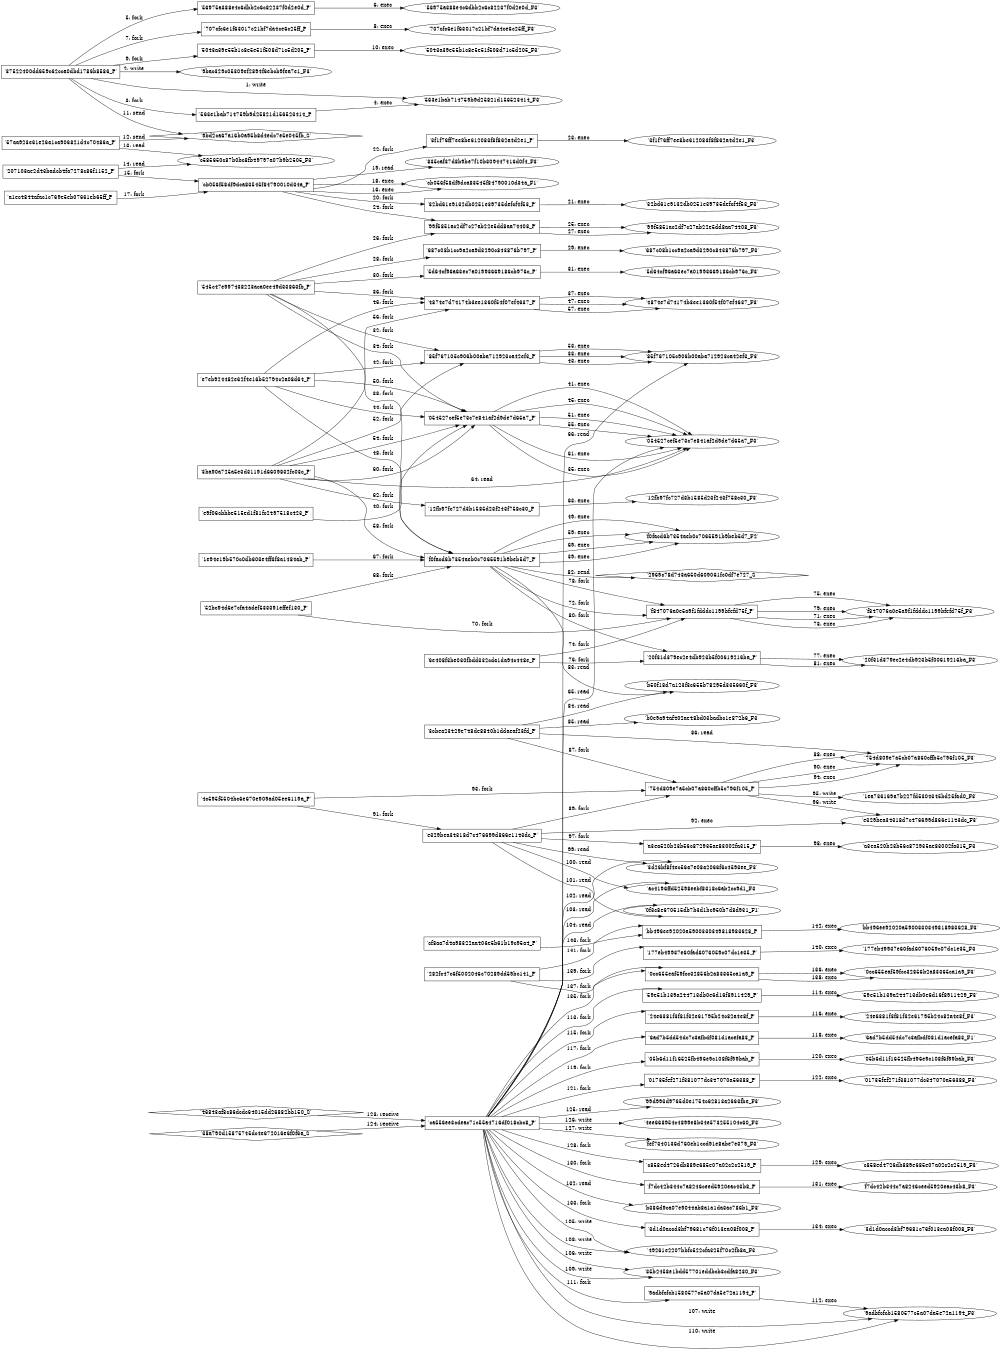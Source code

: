 digraph "D:\Learning\Paper\apt\基于CTI的攻击预警\Dataset\攻击图\ASGfromALLCTI\Invisible resource thieves The increasing threat of cryptocurrency miners.dot" {
rankdir="LR"
size="9"
fixedsize="false"
splines="true"
nodesep=0.3
ranksep=0
fontsize=10
overlap="scalexy"
engine= "neato"
	"'563e1bab714759b9d25821d156523414_F3'" [node_type=file shape=ellipse]
	"'37522400dd659c62cca0dbd1786b8586_P'" [node_type=Process shape=box]
	"'37522400dd659c62cca0dbd1786b8586_P'" -> "'563e1bab714759b9d25821d156523414_F3'" [label="1: write"]
	"'9bac329c05309ef2894f6ebcb9fea7e1_F3'" [node_type=file shape=ellipse]
	"'37522400dd659c62cca0dbd1786b8586_P'" [node_type=Process shape=box]
	"'37522400dd659c62cca0dbd1786b8586_P'" -> "'9bac329c05309ef2894f6ebcb9fea7e1_F3'" [label="2: write"]
	"'37522400dd659c62cca0dbd1786b8586_P'" [node_type=Process shape=box]
	"'563e1bab714759b9d25821d156523414_P'" [node_type=Process shape=box]
	"'37522400dd659c62cca0dbd1786b8586_P'" -> "'563e1bab714759b9d25821d156523414_P'" [label="3: fork"]
	"'563e1bab714759b9d25821d156523414_P'" [node_type=Process shape=box]
	"'563e1bab714759b9d25821d156523414_F3'" [node_type=File shape=ellipse]
	"'563e1bab714759b9d25821d156523414_P'" -> "'563e1bab714759b9d25821d156523414_F3'" [label="4: exec"]
	"'37522400dd659c62cca0dbd1786b8586_P'" [node_type=Process shape=box]
	"'56975a388e4c6dbb2c6c82237f0d2e0d_P'" [node_type=Process shape=box]
	"'37522400dd659c62cca0dbd1786b8586_P'" -> "'56975a388e4c6dbb2c6c82237f0d2e0d_P'" [label="5: fork"]
	"'56975a388e4c6dbb2c6c82237f0d2e0d_P'" [node_type=Process shape=box]
	"'56975a388e4c6dbb2c6c82237f0d2e0d_F3'" [node_type=File shape=ellipse]
	"'56975a388e4c6dbb2c6c82237f0d2e0d_P'" -> "'56975a388e4c6dbb2c6c82237f0d2e0d_F3'" [label="6: exec"]
	"'37522400dd659c62cca0dbd1786b8586_P'" [node_type=Process shape=box]
	"'707cfc6e1f63017c21bf7da4ce6c25ff_P'" [node_type=Process shape=box]
	"'37522400dd659c62cca0dbd1786b8586_P'" -> "'707cfc6e1f63017c21bf7da4ce6c25ff_P'" [label="7: fork"]
	"'707cfc6e1f63017c21bf7da4ce6c25ff_P'" [node_type=Process shape=box]
	"'707cfc6e1f63017c21bf7da4ce6c25ff_F3'" [node_type=File shape=ellipse]
	"'707cfc6e1f63017c21bf7da4ce6c25ff_P'" -> "'707cfc6e1f63017c21bf7da4ce6c25ff_F3'" [label="8: exec"]
	"'37522400dd659c62cca0dbd1786b8586_P'" [node_type=Process shape=box]
	"'5043a39e55b1c8e5e51f508d71c5d205_P'" [node_type=Process shape=box]
	"'37522400dd659c62cca0dbd1786b8586_P'" -> "'5043a39e55b1c8e5e51f508d71c5d205_P'" [label="9: fork"]
	"'5043a39e55b1c8e5e51f508d71c5d205_P'" [node_type=Process shape=box]
	"'5043a39e55b1c8e5e51f508d71c5d205_F3'" [node_type=File shape=ellipse]
	"'5043a39e55b1c8e5e51f508d71c5d205_P'" -> "'5043a39e55b1c8e5e51f508d71c5d205_F3'" [label="10: exec"]
	"'9bd2ca67a16b0a95b8d4edc7e5e045fb_S'" [node_type=Socket shape=diamond]
	"'37522400dd659c62cca0dbd1786b8586_P'" [node_type=Process shape=box]
	"'37522400dd659c62cca0dbd1786b8586_P'" -> "'9bd2ca67a16b0a95b8d4edc7e5e045fb_S'" [label="11: send"]
	"'9bd2ca67a16b0a95b8d4edc7e5e045fb_S'" [node_type=Socket shape=diamond]
	"'57aa923e61e26a1ca906821d4c70486a_P'" [node_type=Process shape=box]
	"'57aa923e61e26a1ca906821d4c70486a_P'" -> "'9bd2ca67a16b0a95b8d4edc7e5e045fb_S'" [label="12: send"]
	"'c585650c87b0bc8fb49797a07b9b2505_F3'" [node_type=file shape=ellipse]
	"'57aa923e61e26a1ca906821d4c70486a_P'" [node_type=Process shape=box]
	"'57aa923e61e26a1ca906821d4c70486a_P'" -> "'c585650c87b0bc8fb49797a07b9b2505_F3'" [label="13: read"]
	"'c585650c87b0bc8fb49797a07b9b2505_F3'" [node_type=file shape=ellipse]
	"'207103ae2d43badcb4fa7278c86f1152_P'" [node_type=Process shape=box]
	"'207103ae2d43badcb4fa7278c86f1152_P'" -> "'c585650c87b0bc8fb49797a07b9b2505_F3'" [label="14: read"]
	"'207103ae2d43badcb4fa7278c86f1152_P'" [node_type=Process shape=box]
	"'cb056f58df9dca83545f84790010d34a_P'" [node_type=Process shape=box]
	"'207103ae2d43badcb4fa7278c86f1152_P'" -> "'cb056f58df9dca83545f84790010d34a_P'" [label="15: fork"]
	"'cb056f58df9dca83545f84790010d34a_P'" [node_type=Process shape=box]
	"'cb056f58df9dca83545f84790010d34a_F1'" [node_type=File shape=ellipse]
	"'cb056f58df9dca83545f84790010d34a_P'" -> "'cb056f58df9dca83545f84790010d34a_F1'" [label="16: exec"]
	"'a1ec4844afac1c769e5eb07661eb65ff_P'" [node_type=Process shape=box]
	"'cb056f58df9dca83545f84790010d34a_P'" [node_type=Process shape=box]
	"'a1ec4844afac1c769e5eb07661eb65ff_P'" -> "'cb056f58df9dca83545f84790010d34a_P'" [label="17: fork"]
	"'cb056f58df9dca83545f84790010d34a_P'" [node_type=Process shape=box]
	"'cb056f58df9dca83545f84790010d34a_F1'" [node_type=File shape=ellipse]
	"'cb056f58df9dca83545f84790010d34a_P'" -> "'cb056f58df9dca83545f84790010d34a_F1'" [label="18: exec"]
	"'835caf37d8b9be7f10b309447416d0f4_F3'" [node_type=file shape=ellipse]
	"'cb056f58df9dca83545f84790010d34a_P'" [node_type=Process shape=box]
	"'cb056f58df9dca83545f84790010d34a_P'" -> "'835caf37d8b9be7f10b309447416d0f4_F3'" [label="19: read"]
	"'cb056f58df9dca83545f84790010d34a_P'" [node_type=Process shape=box]
	"'32bd61e9132db0251e39735defcf4f53_P'" [node_type=Process shape=box]
	"'cb056f58df9dca83545f84790010d34a_P'" -> "'32bd61e9132db0251e39735defcf4f53_P'" [label="20: fork"]
	"'32bd61e9132db0251e39735defcf4f53_P'" [node_type=Process shape=box]
	"'32bd61e9132db0251e39735defcf4f53_F3'" [node_type=File shape=ellipse]
	"'32bd61e9132db0251e39735defcf4f53_P'" -> "'32bd61e9132db0251e39735defcf4f53_F3'" [label="21: exec"]
	"'cb056f58df9dca83545f84790010d34a_P'" [node_type=Process shape=box]
	"'3f1f76ff7ee8be612083f8f862a4d2e1_P'" [node_type=Process shape=box]
	"'cb056f58df9dca83545f84790010d34a_P'" -> "'3f1f76ff7ee8be612083f8f862a4d2e1_P'" [label="22: fork"]
	"'3f1f76ff7ee8be612083f8f862a4d2e1_P'" [node_type=Process shape=box]
	"'3f1f76ff7ee8be612083f8f862a4d2e1_F3'" [node_type=File shape=ellipse]
	"'3f1f76ff7ee8be612083f8f862a4d2e1_P'" -> "'3f1f76ff7ee8be612083f8f862a4d2e1_F3'" [label="23: exec"]
	"'cb056f58df9dca83545f84790010d34a_P'" [node_type=Process shape=box]
	"'99f5851ac2df7c27ab22e5dd8aa74408_P'" [node_type=Process shape=box]
	"'cb056f58df9dca83545f84790010d34a_P'" -> "'99f5851ac2df7c27ab22e5dd8aa74408_P'" [label="24: fork"]
	"'99f5851ac2df7c27ab22e5dd8aa74408_P'" [node_type=Process shape=box]
	"'99f5851ac2df7c27ab22e5dd8aa74408_F3'" [node_type=File shape=ellipse]
	"'99f5851ac2df7c27ab22e5dd8aa74408_P'" -> "'99f5851ac2df7c27ab22e5dd8aa74408_F3'" [label="25: exec"]
	"'545c47e997438223aca0ee49d33863fb_P'" [node_type=Process shape=box]
	"'99f5851ac2df7c27ab22e5dd8aa74408_P'" [node_type=Process shape=box]
	"'545c47e997438223aca0ee49d33863fb_P'" -> "'99f5851ac2df7c27ab22e5dd8aa74408_P'" [label="26: fork"]
	"'99f5851ac2df7c27ab22e5dd8aa74408_P'" [node_type=Process shape=box]
	"'99f5851ac2df7c27ab22e5dd8aa74408_F3'" [node_type=File shape=ellipse]
	"'99f5851ac2df7c27ab22e5dd8aa74408_P'" -> "'99f5851ac2df7c27ab22e5dd8aa74408_F3'" [label="27: exec"]
	"'545c47e997438223aca0ee49d33863fb_P'" [node_type=Process shape=box]
	"'687c08b1cc9a2ca9d3290c843876b797_P'" [node_type=Process shape=box]
	"'545c47e997438223aca0ee49d33863fb_P'" -> "'687c08b1cc9a2ca9d3290c843876b797_P'" [label="28: fork"]
	"'687c08b1cc9a2ca9d3290c843876b797_P'" [node_type=Process shape=box]
	"'687c08b1cc9a2ca9d3290c843876b797_F3'" [node_type=File shape=ellipse]
	"'687c08b1cc9a2ca9d3290c843876b797_P'" -> "'687c08b1cc9a2ca9d3290c843876b797_F3'" [label="29: exec"]
	"'545c47e997438223aca0ee49d33863fb_P'" [node_type=Process shape=box]
	"'5d64cf96a63ec7a01993669186cb976c_P'" [node_type=Process shape=box]
	"'545c47e997438223aca0ee49d33863fb_P'" -> "'5d64cf96a63ec7a01993669186cb976c_P'" [label="30: fork"]
	"'5d64cf96a63ec7a01993669186cb976c_P'" [node_type=Process shape=box]
	"'5d64cf96a63ec7a01993669186cb976c_F3'" [node_type=File shape=ellipse]
	"'5d64cf96a63ec7a01993669186cb976c_P'" -> "'5d64cf96a63ec7a01993669186cb976c_F3'" [label="31: exec"]
	"'545c47e997438223aca0ee49d33863fb_P'" [node_type=Process shape=box]
	"'85f767105c906b00aba712923ca42ef3_P'" [node_type=Process shape=box]
	"'545c47e997438223aca0ee49d33863fb_P'" -> "'85f767105c906b00aba712923ca42ef3_P'" [label="32: fork"]
	"'85f767105c906b00aba712923ca42ef3_P'" [node_type=Process shape=box]
	"'85f767105c906b00aba712923ca42ef3_F3'" [node_type=File shape=ellipse]
	"'85f767105c906b00aba712923ca42ef3_P'" -> "'85f767105c906b00aba712923ca42ef3_F3'" [label="33: exec"]
	"'545c47e997438223aca0ee49d33863fb_P'" [node_type=Process shape=box]
	"'054527cef5e73c7e841af2d9de7d65a7_P'" [node_type=Process shape=box]
	"'545c47e997438223aca0ee49d33863fb_P'" -> "'054527cef5e73c7e841af2d9de7d65a7_P'" [label="34: fork"]
	"'054527cef5e73c7e841af2d9de7d65a7_P'" [node_type=Process shape=box]
	"'054527cef5e73c7e841af2d9de7d65a7_F3'" [node_type=File shape=ellipse]
	"'054527cef5e73c7e841af2d9de7d65a7_P'" -> "'054527cef5e73c7e841af2d9de7d65a7_F3'" [label="35: exec"]
	"'545c47e997438223aca0ee49d33863fb_P'" [node_type=Process shape=box]
	"'4874e7d74174b3ee1360f54f07ef4637_P'" [node_type=Process shape=box]
	"'545c47e997438223aca0ee49d33863fb_P'" -> "'4874e7d74174b3ee1360f54f07ef4637_P'" [label="36: fork"]
	"'4874e7d74174b3ee1360f54f07ef4637_P'" [node_type=Process shape=box]
	"'4874e7d74174b3ee1360f54f07ef4637_F3'" [node_type=File shape=ellipse]
	"'4874e7d74174b3ee1360f54f07ef4637_P'" -> "'4874e7d74174b3ee1360f54f07ef4637_F3'" [label="37: exec"]
	"'545c47e997438223aca0ee49d33863fb_P'" [node_type=Process shape=box]
	"'f0facd6b7354aeb0c7065591b9beb5d7_P'" [node_type=Process shape=box]
	"'545c47e997438223aca0ee49d33863fb_P'" -> "'f0facd6b7354aeb0c7065591b9beb5d7_P'" [label="38: fork"]
	"'f0facd6b7354aeb0c7065591b9beb5d7_P'" [node_type=Process shape=box]
	"'f0facd6b7354aeb0c7065591b9beb5d7_F2'" [node_type=File shape=ellipse]
	"'f0facd6b7354aeb0c7065591b9beb5d7_P'" -> "'f0facd6b7354aeb0c7065591b9beb5d7_F2'" [label="39: exec"]
	"'e9f06cbbbe515ed1f81fc2497518c423_P'" [node_type=Process shape=box]
	"'054527cef5e73c7e841af2d9de7d65a7_P'" [node_type=Process shape=box]
	"'e9f06cbbbe515ed1f81fc2497518c423_P'" -> "'054527cef5e73c7e841af2d9de7d65a7_P'" [label="40: fork"]
	"'054527cef5e73c7e841af2d9de7d65a7_P'" [node_type=Process shape=box]
	"'054527cef5e73c7e841af2d9de7d65a7_F3'" [node_type=File shape=ellipse]
	"'054527cef5e73c7e841af2d9de7d65a7_P'" -> "'054527cef5e73c7e841af2d9de7d65a7_F3'" [label="41: exec"]
	"'e7eb924482e62f4e16b52794c2a08d64_P'" [node_type=Process shape=box]
	"'85f767105c906b00aba712923ca42ef3_P'" [node_type=Process shape=box]
	"'e7eb924482e62f4e16b52794c2a08d64_P'" -> "'85f767105c906b00aba712923ca42ef3_P'" [label="42: fork"]
	"'85f767105c906b00aba712923ca42ef3_P'" [node_type=Process shape=box]
	"'85f767105c906b00aba712923ca42ef3_F3'" [node_type=File shape=ellipse]
	"'85f767105c906b00aba712923ca42ef3_P'" -> "'85f767105c906b00aba712923ca42ef3_F3'" [label="43: exec"]
	"'e7eb924482e62f4e16b52794c2a08d64_P'" [node_type=Process shape=box]
	"'054527cef5e73c7e841af2d9de7d65a7_P'" [node_type=Process shape=box]
	"'e7eb924482e62f4e16b52794c2a08d64_P'" -> "'054527cef5e73c7e841af2d9de7d65a7_P'" [label="44: fork"]
	"'054527cef5e73c7e841af2d9de7d65a7_P'" [node_type=Process shape=box]
	"'054527cef5e73c7e841af2d9de7d65a7_F3'" [node_type=File shape=ellipse]
	"'054527cef5e73c7e841af2d9de7d65a7_P'" -> "'054527cef5e73c7e841af2d9de7d65a7_F3'" [label="45: exec"]
	"'e7eb924482e62f4e16b52794c2a08d64_P'" [node_type=Process shape=box]
	"'4874e7d74174b3ee1360f54f07ef4637_P'" [node_type=Process shape=box]
	"'e7eb924482e62f4e16b52794c2a08d64_P'" -> "'4874e7d74174b3ee1360f54f07ef4637_P'" [label="46: fork"]
	"'4874e7d74174b3ee1360f54f07ef4637_P'" [node_type=Process shape=box]
	"'4874e7d74174b3ee1360f54f07ef4637_F3'" [node_type=File shape=ellipse]
	"'4874e7d74174b3ee1360f54f07ef4637_P'" -> "'4874e7d74174b3ee1360f54f07ef4637_F3'" [label="47: exec"]
	"'e7eb924482e62f4e16b52794c2a08d64_P'" [node_type=Process shape=box]
	"'f0facd6b7354aeb0c7065591b9beb5d7_P'" [node_type=Process shape=box]
	"'e7eb924482e62f4e16b52794c2a08d64_P'" -> "'f0facd6b7354aeb0c7065591b9beb5d7_P'" [label="48: fork"]
	"'f0facd6b7354aeb0c7065591b9beb5d7_P'" [node_type=Process shape=box]
	"'f0facd6b7354aeb0c7065591b9beb5d7_F2'" [node_type=File shape=ellipse]
	"'f0facd6b7354aeb0c7065591b9beb5d7_P'" -> "'f0facd6b7354aeb0c7065591b9beb5d7_F2'" [label="49: exec"]
	"'e7eb924482e62f4e16b52794c2a08d64_P'" [node_type=Process shape=box]
	"'054527cef5e73c7e841af2d9de7d65a7_P'" [node_type=Process shape=box]
	"'e7eb924482e62f4e16b52794c2a08d64_P'" -> "'054527cef5e73c7e841af2d9de7d65a7_P'" [label="50: fork"]
	"'054527cef5e73c7e841af2d9de7d65a7_P'" [node_type=Process shape=box]
	"'054527cef5e73c7e841af2d9de7d65a7_F3'" [node_type=File shape=ellipse]
	"'054527cef5e73c7e841af2d9de7d65a7_P'" -> "'054527cef5e73c7e841af2d9de7d65a7_F3'" [label="51: exec"]
	"'3ba90a725a5e3d31191d6609832fc03c_P'" [node_type=Process shape=box]
	"'85f767105c906b00aba712923ca42ef3_P'" [node_type=Process shape=box]
	"'3ba90a725a5e3d31191d6609832fc03c_P'" -> "'85f767105c906b00aba712923ca42ef3_P'" [label="52: fork"]
	"'85f767105c906b00aba712923ca42ef3_P'" [node_type=Process shape=box]
	"'85f767105c906b00aba712923ca42ef3_F3'" [node_type=File shape=ellipse]
	"'85f767105c906b00aba712923ca42ef3_P'" -> "'85f767105c906b00aba712923ca42ef3_F3'" [label="53: exec"]
	"'3ba90a725a5e3d31191d6609832fc03c_P'" [node_type=Process shape=box]
	"'054527cef5e73c7e841af2d9de7d65a7_P'" [node_type=Process shape=box]
	"'3ba90a725a5e3d31191d6609832fc03c_P'" -> "'054527cef5e73c7e841af2d9de7d65a7_P'" [label="54: fork"]
	"'054527cef5e73c7e841af2d9de7d65a7_P'" [node_type=Process shape=box]
	"'054527cef5e73c7e841af2d9de7d65a7_F3'" [node_type=File shape=ellipse]
	"'054527cef5e73c7e841af2d9de7d65a7_P'" -> "'054527cef5e73c7e841af2d9de7d65a7_F3'" [label="55: exec"]
	"'3ba90a725a5e3d31191d6609832fc03c_P'" [node_type=Process shape=box]
	"'4874e7d74174b3ee1360f54f07ef4637_P'" [node_type=Process shape=box]
	"'3ba90a725a5e3d31191d6609832fc03c_P'" -> "'4874e7d74174b3ee1360f54f07ef4637_P'" [label="56: fork"]
	"'4874e7d74174b3ee1360f54f07ef4637_P'" [node_type=Process shape=box]
	"'4874e7d74174b3ee1360f54f07ef4637_F3'" [node_type=File shape=ellipse]
	"'4874e7d74174b3ee1360f54f07ef4637_P'" -> "'4874e7d74174b3ee1360f54f07ef4637_F3'" [label="57: exec"]
	"'3ba90a725a5e3d31191d6609832fc03c_P'" [node_type=Process shape=box]
	"'f0facd6b7354aeb0c7065591b9beb5d7_P'" [node_type=Process shape=box]
	"'3ba90a725a5e3d31191d6609832fc03c_P'" -> "'f0facd6b7354aeb0c7065591b9beb5d7_P'" [label="58: fork"]
	"'f0facd6b7354aeb0c7065591b9beb5d7_P'" [node_type=Process shape=box]
	"'f0facd6b7354aeb0c7065591b9beb5d7_F2'" [node_type=File shape=ellipse]
	"'f0facd6b7354aeb0c7065591b9beb5d7_P'" -> "'f0facd6b7354aeb0c7065591b9beb5d7_F2'" [label="59: exec"]
	"'3ba90a725a5e3d31191d6609832fc03c_P'" [node_type=Process shape=box]
	"'054527cef5e73c7e841af2d9de7d65a7_P'" [node_type=Process shape=box]
	"'3ba90a725a5e3d31191d6609832fc03c_P'" -> "'054527cef5e73c7e841af2d9de7d65a7_P'" [label="60: fork"]
	"'054527cef5e73c7e841af2d9de7d65a7_P'" [node_type=Process shape=box]
	"'054527cef5e73c7e841af2d9de7d65a7_F3'" [node_type=File shape=ellipse]
	"'054527cef5e73c7e841af2d9de7d65a7_P'" -> "'054527cef5e73c7e841af2d9de7d65a7_F3'" [label="61: exec"]
	"'3ba90a725a5e3d31191d6609832fc03c_P'" [node_type=Process shape=box]
	"'12fb97fc727d3b1585d23f243f758c30_P'" [node_type=Process shape=box]
	"'3ba90a725a5e3d31191d6609832fc03c_P'" -> "'12fb97fc727d3b1585d23f243f758c30_P'" [label="62: fork"]
	"'12fb97fc727d3b1585d23f243f758c30_P'" [node_type=Process shape=box]
	"'12fb97fc727d3b1585d23f243f758c30_F3'" [node_type=File shape=ellipse]
	"'12fb97fc727d3b1585d23f243f758c30_P'" -> "'12fb97fc727d3b1585d23f243f758c30_F3'" [label="63: exec"]
	"'054527cef5e73c7e841af2d9de7d65a7_F3'" [node_type=file shape=ellipse]
	"'3ba90a725a5e3d31191d6609832fc03c_P'" [node_type=Process shape=box]
	"'3ba90a725a5e3d31191d6609832fc03c_P'" -> "'054527cef5e73c7e841af2d9de7d65a7_F3'" [label="64: read"]
	"'054527cef5e73c7e841af2d9de7d65a7_F3'" [node_type=file shape=ellipse]
	"'ca556ee3cdeac71c55a4716df018cbc8_P'" [node_type=Process shape=box]
	"'ca556ee3cdeac71c55a4716df018cbc8_P'" -> "'054527cef5e73c7e841af2d9de7d65a7_F3'" [label="65: read"]
	"'85f767105c906b00aba712923ca42ef3_F3'" [node_type=file shape=ellipse]
	"'ca556ee3cdeac71c55a4716df018cbc8_P'" [node_type=Process shape=box]
	"'ca556ee3cdeac71c55a4716df018cbc8_P'" -> "'85f767105c906b00aba712923ca42ef3_F3'" [label="66: read"]
	"'1e94e19b570c0db603e4ff3f8a1484ab_P'" [node_type=Process shape=box]
	"'f0facd6b7354aeb0c7065591b9beb5d7_P'" [node_type=Process shape=box]
	"'1e94e19b570c0db603e4ff3f8a1484ab_P'" -> "'f0facd6b7354aeb0c7065591b9beb5d7_P'" [label="67: fork"]
	"'52bc94d6e7cfa4adef533391effef130_P'" [node_type=Process shape=box]
	"'f0facd6b7354aeb0c7065591b9beb5d7_P'" [node_type=Process shape=box]
	"'52bc94d6e7cfa4adef533391effef130_P'" -> "'f0facd6b7354aeb0c7065591b9beb5d7_P'" [label="68: fork"]
	"'f0facd6b7354aeb0c7065591b9beb5d7_P'" [node_type=Process shape=box]
	"'f0facd6b7354aeb0c7065591b9beb5d7_F2'" [node_type=File shape=ellipse]
	"'f0facd6b7354aeb0c7065591b9beb5d7_P'" -> "'f0facd6b7354aeb0c7065591b9beb5d7_F2'" [label="69: exec"]
	"'52bc94d6e7cfa4adef533391effef130_P'" [node_type=Process shape=box]
	"'f847076a0e5a9f1fdddc1199bfefd75f_P'" [node_type=Process shape=box]
	"'52bc94d6e7cfa4adef533391effef130_P'" -> "'f847076a0e5a9f1fdddc1199bfefd75f_P'" [label="70: fork"]
	"'f847076a0e5a9f1fdddc1199bfefd75f_P'" [node_type=Process shape=box]
	"'f847076a0e5a9f1fdddc1199bfefd75f_F3'" [node_type=File shape=ellipse]
	"'f847076a0e5a9f1fdddc1199bfefd75f_P'" -> "'f847076a0e5a9f1fdddc1199bfefd75f_F3'" [label="71: exec"]
	"'f0facd6b7354aeb0c7065591b9beb5d7_P'" [node_type=Process shape=box]
	"'f847076a0e5a9f1fdddc1199bfefd75f_P'" [node_type=Process shape=box]
	"'f0facd6b7354aeb0c7065591b9beb5d7_P'" -> "'f847076a0e5a9f1fdddc1199bfefd75f_P'" [label="72: fork"]
	"'f847076a0e5a9f1fdddc1199bfefd75f_P'" [node_type=Process shape=box]
	"'f847076a0e5a9f1fdddc1199bfefd75f_F3'" [node_type=File shape=ellipse]
	"'f847076a0e5a9f1fdddc1199bfefd75f_P'" -> "'f847076a0e5a9f1fdddc1199bfefd75f_F3'" [label="73: exec"]
	"'6e408f3be030fbdd332cda1da94c448e_P'" [node_type=Process shape=box]
	"'f847076a0e5a9f1fdddc1199bfefd75f_P'" [node_type=Process shape=box]
	"'6e408f3be030fbdd332cda1da94c448e_P'" -> "'f847076a0e5a9f1fdddc1199bfefd75f_P'" [label="74: fork"]
	"'f847076a0e5a9f1fdddc1199bfefd75f_P'" [node_type=Process shape=box]
	"'f847076a0e5a9f1fdddc1199bfefd75f_F3'" [node_type=File shape=ellipse]
	"'f847076a0e5a9f1fdddc1199bfefd75f_P'" -> "'f847076a0e5a9f1fdddc1199bfefd75f_F3'" [label="75: exec"]
	"'6e408f3be030fbdd332cda1da94c448e_P'" [node_type=Process shape=box]
	"'20f31d379ec2e4db923b5f00619216ba_P'" [node_type=Process shape=box]
	"'6e408f3be030fbdd332cda1da94c448e_P'" -> "'20f31d379ec2e4db923b5f00619216ba_P'" [label="76: fork"]
	"'20f31d379ec2e4db923b5f00619216ba_P'" [node_type=Process shape=box]
	"'20f31d379ec2e4db923b5f00619216ba_F3'" [node_type=File shape=ellipse]
	"'20f31d379ec2e4db923b5f00619216ba_P'" -> "'20f31d379ec2e4db923b5f00619216ba_F3'" [label="77: exec"]
	"'f0facd6b7354aeb0c7065591b9beb5d7_P'" [node_type=Process shape=box]
	"'f847076a0e5a9f1fdddc1199bfefd75f_P'" [node_type=Process shape=box]
	"'f0facd6b7354aeb0c7065591b9beb5d7_P'" -> "'f847076a0e5a9f1fdddc1199bfefd75f_P'" [label="78: fork"]
	"'f847076a0e5a9f1fdddc1199bfefd75f_P'" [node_type=Process shape=box]
	"'f847076a0e5a9f1fdddc1199bfefd75f_F3'" [node_type=File shape=ellipse]
	"'f847076a0e5a9f1fdddc1199bfefd75f_P'" -> "'f847076a0e5a9f1fdddc1199bfefd75f_F3'" [label="79: exec"]
	"'f0facd6b7354aeb0c7065591b9beb5d7_P'" [node_type=Process shape=box]
	"'20f31d379ec2e4db923b5f00619216ba_P'" [node_type=Process shape=box]
	"'f0facd6b7354aeb0c7065591b9beb5d7_P'" -> "'20f31d379ec2e4db923b5f00619216ba_P'" [label="80: fork"]
	"'20f31d379ec2e4db923b5f00619216ba_P'" [node_type=Process shape=box]
	"'20f31d379ec2e4db923b5f00619216ba_F3'" [node_type=File shape=ellipse]
	"'20f31d379ec2e4db923b5f00619216ba_P'" -> "'20f31d379ec2e4db923b5f00619216ba_F3'" [label="81: exec"]
	"'2969c78d743a650d609061fc0df7e727_S'" [node_type=Socket shape=diamond]
	"'f0facd6b7354aeb0c7065591b9beb5d7_P'" [node_type=Process shape=box]
	"'f0facd6b7354aeb0c7065591b9beb5d7_P'" -> "'2969c78d743a650d609061fc0df7e727_S'" [label="82: send"]
	"'b50f18d7a123f3c655b78295d335660f_F3'" [node_type=file shape=ellipse]
	"'f0facd6b7354aeb0c7065591b9beb5d7_P'" [node_type=Process shape=box]
	"'f0facd6b7354aeb0c7065591b9beb5d7_P'" -> "'b50f18d7a123f3c655b78295d335660f_F3'" [label="83: read"]
	"'b50f18d7a123f3c655b78295d335660f_F3'" [node_type=file shape=ellipse]
	"'3cbea23429e748de8840b1ddaeaf23fd_P'" [node_type=Process shape=box]
	"'3cbea23429e748de8840b1ddaeaf23fd_P'" -> "'b50f18d7a123f3c655b78295d335660f_F3'" [label="84: read"]
	"'b0e9a94af402ae48bd03badbc1e872b6_F3'" [node_type=file shape=ellipse]
	"'3cbea23429e748de8840b1ddaeaf23fd_P'" [node_type=Process shape=box]
	"'3cbea23429e748de8840b1ddaeaf23fd_P'" -> "'b0e9a94af402ae48bd03badbc1e872b6_F3'" [label="85: read"]
	"'754d809e7a5cb07a860cffb5c796f105_F3'" [node_type=file shape=ellipse]
	"'3cbea23429e748de8840b1ddaeaf23fd_P'" [node_type=Process shape=box]
	"'3cbea23429e748de8840b1ddaeaf23fd_P'" -> "'754d809e7a5cb07a860cffb5c796f105_F3'" [label="86: read"]
	"'3cbea23429e748de8840b1ddaeaf23fd_P'" [node_type=Process shape=box]
	"'754d809e7a5cb07a860cffb5c796f105_P'" [node_type=Process shape=box]
	"'3cbea23429e748de8840b1ddaeaf23fd_P'" -> "'754d809e7a5cb07a860cffb5c796f105_P'" [label="87: fork"]
	"'754d809e7a5cb07a860cffb5c796f105_P'" [node_type=Process shape=box]
	"'754d809e7a5cb07a860cffb5c796f105_F3'" [node_type=File shape=ellipse]
	"'754d809e7a5cb07a860cffb5c796f105_P'" -> "'754d809e7a5cb07a860cffb5c796f105_F3'" [label="88: exec"]
	"'e329bea34318d7c476699d866e1143dc_P'" [node_type=Process shape=box]
	"'754d809e7a5cb07a860cffb5c796f105_P'" [node_type=Process shape=box]
	"'e329bea34318d7c476699d866e1143dc_P'" -> "'754d809e7a5cb07a860cffb5c796f105_P'" [label="89: fork"]
	"'754d809e7a5cb07a860cffb5c796f105_P'" [node_type=Process shape=box]
	"'754d809e7a5cb07a860cffb5c796f105_F3'" [node_type=File shape=ellipse]
	"'754d809e7a5cb07a860cffb5c796f105_P'" -> "'754d809e7a5cb07a860cffb5c796f105_F3'" [label="90: exec"]
	"'4c595f5504bc6e670e909ad05ee6119a_P'" [node_type=Process shape=box]
	"'e329bea34318d7c476699d866e1143dc_P'" [node_type=Process shape=box]
	"'4c595f5504bc6e670e909ad05ee6119a_P'" -> "'e329bea34318d7c476699d866e1143dc_P'" [label="91: fork"]
	"'e329bea34318d7c476699d866e1143dc_P'" [node_type=Process shape=box]
	"'e329bea34318d7c476699d866e1143dc_F3'" [node_type=File shape=ellipse]
	"'e329bea34318d7c476699d866e1143dc_P'" -> "'e329bea34318d7c476699d866e1143dc_F3'" [label="92: exec"]
	"'4c595f5504bc6e670e909ad05ee6119a_P'" [node_type=Process shape=box]
	"'754d809e7a5cb07a860cffb5c796f105_P'" [node_type=Process shape=box]
	"'4c595f5504bc6e670e909ad05ee6119a_P'" -> "'754d809e7a5cb07a860cffb5c796f105_P'" [label="93: fork"]
	"'754d809e7a5cb07a860cffb5c796f105_P'" [node_type=Process shape=box]
	"'754d809e7a5cb07a860cffb5c796f105_F3'" [node_type=File shape=ellipse]
	"'754d809e7a5cb07a860cffb5c796f105_P'" -> "'754d809e7a5cb07a860cffb5c796f105_F3'" [label="94: exec"]
	"'1ea736169a7b227fd5304345bd25fad0_F3'" [node_type=file shape=ellipse]
	"'754d809e7a5cb07a860cffb5c796f105_P'" [node_type=Process shape=box]
	"'754d809e7a5cb07a860cffb5c796f105_P'" -> "'1ea736169a7b227fd5304345bd25fad0_F3'" [label="95: write"]
	"'e329bea34318d7c476699d866e1143dc_F3'" [node_type=file shape=ellipse]
	"'754d809e7a5cb07a860cffb5c796f105_P'" [node_type=Process shape=box]
	"'754d809e7a5cb07a860cffb5c796f105_P'" -> "'e329bea34318d7c476699d866e1143dc_F3'" [label="96: write"]
	"'e329bea34318d7c476699d866e1143dc_P'" [node_type=Process shape=box]
	"'a3ea520b23b56c872935ae83002fa315_P'" [node_type=Process shape=box]
	"'e329bea34318d7c476699d866e1143dc_P'" -> "'a3ea520b23b56c872935ae83002fa315_P'" [label="97: fork"]
	"'a3ea520b23b56c872935ae83002fa315_P'" [node_type=Process shape=box]
	"'a3ea520b23b56c872935ae83002fa315_F3'" [node_type=File shape=ellipse]
	"'a3ea520b23b56c872935ae83002fa315_P'" -> "'a3ea520b23b56c872935ae83002fa315_F3'" [label="98: exec"]
	"'3d26bf8f4ec56a7e08a2066f6c4593ee_F3'" [node_type=file shape=ellipse]
	"'e329bea34318d7c476699d866e1143dc_P'" [node_type=Process shape=box]
	"'e329bea34318d7c476699d866e1143dc_P'" -> "'3d26bf8f4ec56a7e08a2066f6c4593ee_F3'" [label="99: read"]
	"'ac4196ffd52598eebf8318c6ab2cc9d1_F3'" [node_type=file shape=ellipse]
	"'e329bea34318d7c476699d866e1143dc_P'" [node_type=Process shape=box]
	"'e329bea34318d7c476699d866e1143dc_P'" -> "'ac4196ffd52598eebf8318c6ab2cc9d1_F3'" [label="100: read"]
	"'0f3c8e670515db7b3d1bc950b7d8d931_F1'" [node_type=file shape=ellipse]
	"'e329bea34318d7c476699d866e1143dc_P'" [node_type=Process shape=box]
	"'e329bea34318d7c476699d866e1143dc_P'" -> "'0f3c8e670515db7b3d1bc950b7d8d931_F1'" [label="101: read"]
	"'3d26bf8f4ec56a7e08a2066f6c4593ee_F3'" [node_type=file shape=ellipse]
	"'ca556ee3cdeac71c55a4716df018cbc8_P'" [node_type=Process shape=box]
	"'ca556ee3cdeac71c55a4716df018cbc8_P'" -> "'3d26bf8f4ec56a7e08a2066f6c4593ee_F3'" [label="102: read"]
	"'ac4196ffd52598eebf8318c6ab2cc9d1_F3'" [node_type=file shape=ellipse]
	"'ca556ee3cdeac71c55a4716df018cbc8_P'" [node_type=Process shape=box]
	"'ca556ee3cdeac71c55a4716df018cbc8_P'" -> "'ac4196ffd52598eebf8318c6ab2cc9d1_F3'" [label="103: read"]
	"'0f3c8e670515db7b3d1bc950b7d8d931_F1'" [node_type=file shape=ellipse]
	"'ca556ee3cdeac71c55a4716df018cbc8_P'" [node_type=Process shape=box]
	"'ca556ee3cdeac71c55a4716df018cbc8_P'" -> "'0f3c8e670515db7b3d1bc950b7d8d931_F1'" [label="104: read"]
	"'49261e2207bbfc522cfa325f70c2fb8a_F3'" [node_type=file shape=ellipse]
	"'ca556ee3cdeac71c55a4716df018cbc8_P'" [node_type=Process shape=box]
	"'ca556ee3cdeac71c55a4716df018cbc8_P'" -> "'49261e2207bbfc522cfa325f70c2fb8a_F3'" [label="105: write"]
	"'35b2458e1bdd57701eddbcb3cdfa8230_F3'" [node_type=file shape=ellipse]
	"'ca556ee3cdeac71c55a4716df018cbc8_P'" [node_type=Process shape=box]
	"'ca556ee3cdeac71c55a4716df018cbc8_P'" -> "'35b2458e1bdd57701eddbcb3cdfa8230_F3'" [label="106: write"]
	"'9adbfcfcb1580577c5a07da5e72a1194_F3'" [node_type=file shape=ellipse]
	"'ca556ee3cdeac71c55a4716df018cbc8_P'" [node_type=Process shape=box]
	"'ca556ee3cdeac71c55a4716df018cbc8_P'" -> "'9adbfcfcb1580577c5a07da5e72a1194_F3'" [label="107: write"]
	"'49261e2207bbfc522cfa325f70c2fb8a_F3'" [node_type=file shape=ellipse]
	"'ca556ee3cdeac71c55a4716df018cbc8_P'" [node_type=Process shape=box]
	"'ca556ee3cdeac71c55a4716df018cbc8_P'" -> "'49261e2207bbfc522cfa325f70c2fb8a_F3'" [label="108: write"]
	"'35b2458e1bdd57701eddbcb3cdfa8230_F3'" [node_type=file shape=ellipse]
	"'ca556ee3cdeac71c55a4716df018cbc8_P'" [node_type=Process shape=box]
	"'ca556ee3cdeac71c55a4716df018cbc8_P'" -> "'35b2458e1bdd57701eddbcb3cdfa8230_F3'" [label="109: write"]
	"'9adbfcfcb1580577c5a07da5e72a1194_F3'" [node_type=file shape=ellipse]
	"'ca556ee3cdeac71c55a4716df018cbc8_P'" [node_type=Process shape=box]
	"'ca556ee3cdeac71c55a4716df018cbc8_P'" -> "'9adbfcfcb1580577c5a07da5e72a1194_F3'" [label="110: write"]
	"'ca556ee3cdeac71c55a4716df018cbc8_P'" [node_type=Process shape=box]
	"'9adbfcfcb1580577c5a07da5e72a1194_P'" [node_type=Process shape=box]
	"'ca556ee3cdeac71c55a4716df018cbc8_P'" -> "'9adbfcfcb1580577c5a07da5e72a1194_P'" [label="111: fork"]
	"'9adbfcfcb1580577c5a07da5e72a1194_P'" [node_type=Process shape=box]
	"'9adbfcfcb1580577c5a07da5e72a1194_F3'" [node_type=File shape=ellipse]
	"'9adbfcfcb1580577c5a07da5e72a1194_P'" -> "'9adbfcfcb1580577c5a07da5e72a1194_F3'" [label="112: exec"]
	"'ca556ee3cdeac71c55a4716df018cbc8_P'" [node_type=Process shape=box]
	"'59e51b139a244713db0e6d16f8911429_P'" [node_type=Process shape=box]
	"'ca556ee3cdeac71c55a4716df018cbc8_P'" -> "'59e51b139a244713db0e6d16f8911429_P'" [label="113: fork"]
	"'59e51b139a244713db0e6d16f8911429_P'" [node_type=Process shape=box]
	"'59e51b139a244713db0e6d16f8911429_F3'" [node_type=File shape=ellipse]
	"'59e51b139a244713db0e6d16f8911429_P'" -> "'59e51b139a244713db0e6d16f8911429_F3'" [label="114: exec"]
	"'ca556ee3cdeac71c55a4716df018cbc8_P'" [node_type=Process shape=box]
	"'24e6381f3f81f32e61795b24c82a4e8f_P'" [node_type=Process shape=box]
	"'ca556ee3cdeac71c55a4716df018cbc8_P'" -> "'24e6381f3f81f32e61795b24c82a4e8f_P'" [label="115: fork"]
	"'24e6381f3f81f32e61795b24c82a4e8f_P'" [node_type=Process shape=box]
	"'24e6381f3f81f32e61795b24c82a4e8f_F3'" [node_type=File shape=ellipse]
	"'24e6381f3f81f32e61795b24c82a4e8f_P'" -> "'24e6381f3f81f32e61795b24c82a4e8f_F3'" [label="116: exec"]
	"'ca556ee3cdeac71c55a4716df018cbc8_P'" [node_type=Process shape=box]
	"'6ad7b5dd54dc7c3afbdf081d1acefa83_P'" [node_type=Process shape=box]
	"'ca556ee3cdeac71c55a4716df018cbc8_P'" -> "'6ad7b5dd54dc7c3afbdf081d1acefa83_P'" [label="117: fork"]
	"'6ad7b5dd54dc7c3afbdf081d1acefa83_P'" [node_type=Process shape=box]
	"'6ad7b5dd54dc7c3afbdf081d1acefa83_F1'" [node_type=File shape=ellipse]
	"'6ad7b5dd54dc7c3afbdf081d1acefa83_P'" -> "'6ad7b5dd54dc7c3afbdf081d1acefa83_F1'" [label="118: exec"]
	"'ca556ee3cdeac71c55a4716df018cbc8_P'" [node_type=Process shape=box]
	"'05b6d11f16525fb496e9c108f6f99bab_P'" [node_type=Process shape=box]
	"'ca556ee3cdeac71c55a4716df018cbc8_P'" -> "'05b6d11f16525fb496e9c108f6f99bab_P'" [label="119: fork"]
	"'05b6d11f16525fb496e9c108f6f99bab_P'" [node_type=Process shape=box]
	"'05b6d11f16525fb496e9c108f6f99bab_F3'" [node_type=File shape=ellipse]
	"'05b6d11f16525fb496e9c108f6f99bab_P'" -> "'05b6d11f16525fb496e9c108f6f99bab_F3'" [label="120: exec"]
	"'ca556ee3cdeac71c55a4716df018cbc8_P'" [node_type=Process shape=box]
	"'01735fef271f381077dc347070a56388_P'" [node_type=Process shape=box]
	"'ca556ee3cdeac71c55a4716df018cbc8_P'" -> "'01735fef271f381077dc347070a56388_P'" [label="121: fork"]
	"'01735fef271f381077dc347070a56388_P'" [node_type=Process shape=box]
	"'01735fef271f381077dc347070a56388_F3'" [node_type=File shape=ellipse]
	"'01735fef271f381077dc347070a56388_P'" -> "'01735fef271f381077dc347070a56388_F3'" [label="122: exec"]
	"'ca556ee3cdeac71c55a4716df018cbc8_P'" [node_type=Process shape=box]
	"'46843af8c86dcdc64015dd26882bb150_S'" [node_type=Socket shape=diamond]
	"'46843af8c86dcdc64015dd26882bb150_S'" -> "'ca556ee3cdeac71c55a4716df018cbc8_P'" [label="123: receive"]
	"'ca556ee3cdeac71c55a4716df018cbc8_P'" [node_type=Process shape=box]
	"'38a790d15875745dc4e672016e6f0f6a_S'" [node_type=Socket shape=diamond]
	"'38a790d15875745dc4e672016e6f0f6a_S'" -> "'ca556ee3cdeac71c55a4716df018cbc8_P'" [label="124: receive"]
	"'99d993d9765d0e1754c62813a2663fbe_F3'" [node_type=file shape=ellipse]
	"'ca556ee3cdeac71c55a4716df018cbc8_P'" [node_type=Process shape=box]
	"'ca556ee3cdeac71c55a4716df018cbc8_P'" -> "'99d993d9765d0e1754c62813a2663fbe_F3'" [label="125: read"]
	"'4ee668954c4899e8b34e573255104c60_F3'" [node_type=file shape=ellipse]
	"'ca556ee3cdeac71c55a4716df018cbc8_P'" [node_type=Process shape=box]
	"'ca556ee3cdeac71c55a4716df018cbc8_P'" -> "'4ee668954c4899e8b34e573255104c60_F3'" [label="126: write"]
	"'fef7340136d760eb1ccd91e8abe7e379_F3'" [node_type=file shape=ellipse]
	"'ca556ee3cdeac71c55a4716df018cbc8_P'" [node_type=Process shape=box]
	"'ca556ee3cdeac71c55a4716df018cbc8_P'" -> "'fef7340136d760eb1ccd91e8abe7e379_F3'" [label="127: write"]
	"'ca556ee3cdeac71c55a4716df018cbc8_P'" [node_type=Process shape=box]
	"'c858ed4726db889e685e07a02c2c2519_P'" [node_type=Process shape=box]
	"'ca556ee3cdeac71c55a4716df018cbc8_P'" -> "'c858ed4726db889e685e07a02c2c2519_P'" [label="128: fork"]
	"'c858ed4726db889e685e07a02c2c2519_P'" [node_type=Process shape=box]
	"'c858ed4726db889e685e07a02c2c2519_F3'" [node_type=File shape=ellipse]
	"'c858ed4726db889e685e07a02c2c2519_P'" -> "'c858ed4726db889e685e07a02c2c2519_F3'" [label="129: exec"]
	"'ca556ee3cdeac71c55a4716df018cbc8_P'" [node_type=Process shape=box]
	"'f7dc42b344c7a8246ceed5920eac43b8_P'" [node_type=Process shape=box]
	"'ca556ee3cdeac71c55a4716df018cbc8_P'" -> "'f7dc42b344c7a8246ceed5920eac43b8_P'" [label="130: fork"]
	"'f7dc42b344c7a8246ceed5920eac43b8_P'" [node_type=Process shape=box]
	"'f7dc42b344c7a8246ceed5920eac43b8_F3'" [node_type=File shape=ellipse]
	"'f7dc42b344c7a8246ceed5920eac43b8_P'" -> "'f7dc42b344c7a8246ceed5920eac43b8_F3'" [label="131: exec"]
	"'b386d9ca07e9044ab8a1a1da3ac786b1_F3'" [node_type=file shape=ellipse]
	"'ca556ee3cdeac71c55a4716df018cbc8_P'" [node_type=Process shape=box]
	"'ca556ee3cdeac71c55a4716df018cbc8_P'" -> "'b386d9ca07e9044ab8a1a1da3ac786b1_F3'" [label="132: read"]
	"'ca556ee3cdeac71c55a4716df018cbc8_P'" [node_type=Process shape=box]
	"'3d1d0accd3bf79681c76f013ea08f008_P'" [node_type=Process shape=box]
	"'ca556ee3cdeac71c55a4716df018cbc8_P'" -> "'3d1d0accd3bf79681c76f013ea08f008_P'" [label="133: fork"]
	"'3d1d0accd3bf79681c76f013ea08f008_P'" [node_type=Process shape=box]
	"'3d1d0accd3bf79681c76f013ea08f008_F3'" [node_type=File shape=ellipse]
	"'3d1d0accd3bf79681c76f013ea08f008_P'" -> "'3d1d0accd3bf79681c76f013ea08f008_F3'" [label="134: exec"]
	"'ca556ee3cdeac71c55a4716df018cbc8_P'" [node_type=Process shape=box]
	"'0cc655eaf59fcc32856b2a83365ca1a9_P'" [node_type=Process shape=box]
	"'ca556ee3cdeac71c55a4716df018cbc8_P'" -> "'0cc655eaf59fcc32856b2a83365ca1a9_P'" [label="135: fork"]
	"'0cc655eaf59fcc32856b2a83365ca1a9_P'" [node_type=Process shape=box]
	"'0cc655eaf59fcc32856b2a83365ca1a9_F3'" [node_type=File shape=ellipse]
	"'0cc655eaf59fcc32856b2a83365ca1a9_P'" -> "'0cc655eaf59fcc32856b2a83365ca1a9_F3'" [label="136: exec"]
	"'282fc47c6f5002046c70289dd59bc141_P'" [node_type=Process shape=box]
	"'0cc655eaf59fcc32856b2a83365ca1a9_P'" [node_type=Process shape=box]
	"'282fc47c6f5002046c70289dd59bc141_P'" -> "'0cc655eaf59fcc32856b2a83365ca1a9_P'" [label="137: fork"]
	"'0cc655eaf59fcc32856b2a83365ca1a9_P'" [node_type=Process shape=box]
	"'0cc655eaf59fcc32856b2a83365ca1a9_F3'" [node_type=File shape=ellipse]
	"'0cc655eaf59fcc32856b2a83365ca1a9_P'" -> "'0cc655eaf59fcc32856b2a83365ca1a9_F3'" [label="138: exec"]
	"'282fc47c6f5002046c70289dd59bc141_P'" [node_type=Process shape=box]
	"'177eb49937e60fad6076059c07dc1e35_P'" [node_type=Process shape=box]
	"'282fc47c6f5002046c70289dd59bc141_P'" -> "'177eb49937e60fad6076059c07dc1e35_P'" [label="139: fork"]
	"'177eb49937e60fad6076059c07dc1e35_P'" [node_type=Process shape=box]
	"'177eb49937e60fad6076059c07dc1e35_F3'" [node_type=File shape=ellipse]
	"'177eb49937e60fad6076059c07dc1e35_P'" -> "'177eb49937e60fad6076059c07dc1e35_F3'" [label="140: exec"]
	"'282fc47c6f5002046c70289dd59bc141_P'" [node_type=Process shape=box]
	"'bb496ee92020a5900330349818983628_P'" [node_type=Process shape=box]
	"'282fc47c6f5002046c70289dd59bc141_P'" -> "'bb496ee92020a5900330349818983628_P'" [label="141: fork"]
	"'bb496ee92020a5900330349818983628_P'" [node_type=Process shape=box]
	"'bb496ee92020a5900330349818983628_F3'" [node_type=File shape=ellipse]
	"'bb496ee92020a5900330349818983628_P'" -> "'bb496ee92020a5900330349818983628_F3'" [label="142: exec"]
	"'cf8aa7d4a98322aa406e5b61b19c95a4_P'" [node_type=Process shape=box]
	"'bb496ee92020a5900330349818983628_P'" [node_type=Process shape=box]
	"'cf8aa7d4a98322aa406e5b61b19c95a4_P'" -> "'bb496ee92020a5900330349818983628_P'" [label="143: fork"]
}
